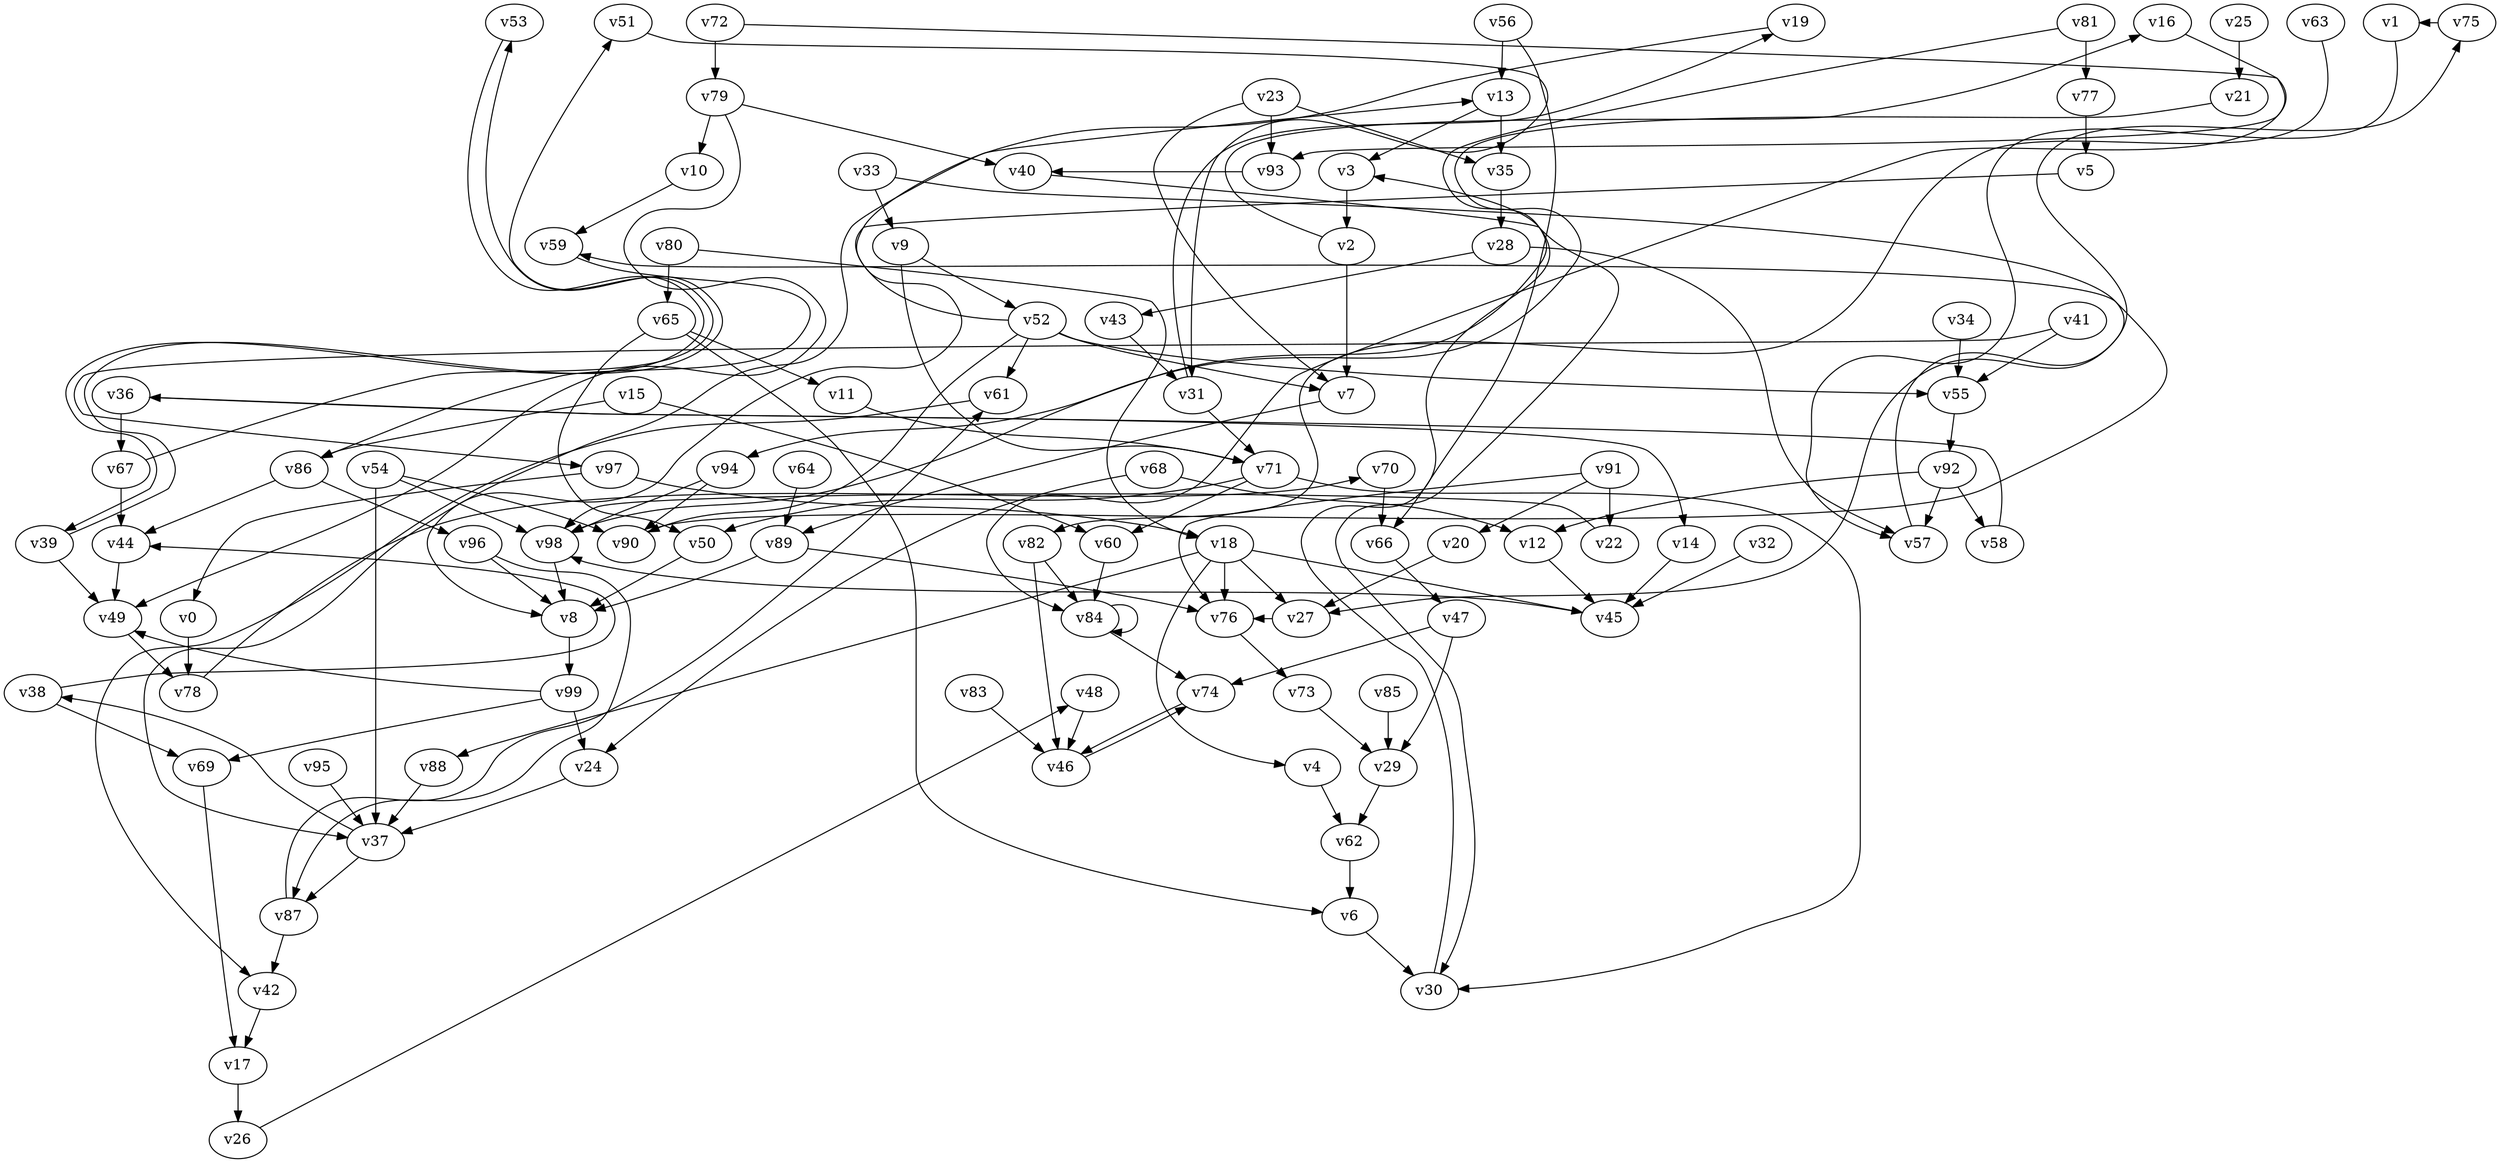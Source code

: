 // Benchmark game 145 - 100 vertices
// time_bound: 27
// targets: v84
digraph G {
    v0 [name="v0", player=1];
    v1 [name="v1", player=0];
    v2 [name="v2", player=0];
    v3 [name="v3", player=1];
    v4 [name="v4", player=0];
    v5 [name="v5", player=0];
    v6 [name="v6", player=0];
    v7 [name="v7", player=0];
    v8 [name="v8", player=0];
    v9 [name="v9", player=1];
    v10 [name="v10", player=0];
    v11 [name="v11", player=0];
    v12 [name="v12", player=0];
    v13 [name="v13", player=1];
    v14 [name="v14", player=0];
    v15 [name="v15", player=0];
    v16 [name="v16", player=0];
    v17 [name="v17", player=0];
    v18 [name="v18", player=1];
    v19 [name="v19", player=0];
    v20 [name="v20", player=0];
    v21 [name="v21", player=0];
    v22 [name="v22", player=0];
    v23 [name="v23", player=1];
    v24 [name="v24", player=1];
    v25 [name="v25", player=0];
    v26 [name="v26", player=1];
    v27 [name="v27", player=1];
    v28 [name="v28", player=1];
    v29 [name="v29", player=1];
    v30 [name="v30", player=1];
    v31 [name="v31", player=0];
    v32 [name="v32", player=0];
    v33 [name="v33", player=0];
    v34 [name="v34", player=0];
    v35 [name="v35", player=0];
    v36 [name="v36", player=1];
    v37 [name="v37", player=0];
    v38 [name="v38", player=1];
    v39 [name="v39", player=1];
    v40 [name="v40", player=1];
    v41 [name="v41", player=1];
    v42 [name="v42", player=1];
    v43 [name="v43", player=1];
    v44 [name="v44", player=0];
    v45 [name="v45", player=0];
    v46 [name="v46", player=1];
    v47 [name="v47", player=0];
    v48 [name="v48", player=0];
    v49 [name="v49", player=1];
    v50 [name="v50", player=1];
    v51 [name="v51", player=1];
    v52 [name="v52", player=0];
    v53 [name="v53", player=1];
    v54 [name="v54", player=0];
    v55 [name="v55", player=0];
    v56 [name="v56", player=0];
    v57 [name="v57", player=0];
    v58 [name="v58", player=0];
    v59 [name="v59", player=0];
    v60 [name="v60", player=1];
    v61 [name="v61", player=0];
    v62 [name="v62", player=0];
    v63 [name="v63", player=1];
    v64 [name="v64", player=0];
    v65 [name="v65", player=1];
    v66 [name="v66", player=1];
    v67 [name="v67", player=0];
    v68 [name="v68", player=1];
    v69 [name="v69", player=0];
    v70 [name="v70", player=1];
    v71 [name="v71", player=0];
    v72 [name="v72", player=0];
    v73 [name="v73", player=0];
    v74 [name="v74", player=1];
    v75 [name="v75", player=0];
    v76 [name="v76", player=0];
    v77 [name="v77", player=1];
    v78 [name="v78", player=0];
    v79 [name="v79", player=1];
    v80 [name="v80", player=1];
    v81 [name="v81", player=1];
    v82 [name="v82", player=1];
    v83 [name="v83", player=0];
    v84 [name="v84", player=1, target=1];
    v85 [name="v85", player=0];
    v86 [name="v86", player=1];
    v87 [name="v87", player=0];
    v88 [name="v88", player=0];
    v89 [name="v89", player=0];
    v90 [name="v90", player=1];
    v91 [name="v91", player=0];
    v92 [name="v92", player=1];
    v93 [name="v93", player=0];
    v94 [name="v94", player=0];
    v95 [name="v95", player=1];
    v96 [name="v96", player=0];
    v97 [name="v97", player=0];
    v98 [name="v98", player=0];
    v99 [name="v99", player=1];

    v0 -> v78;
    v1 -> v57 [constraint="t mod 5 == 0"];
    v2 -> v16 [constraint="t < 5"];
    v3 -> v2;
    v4 -> v62;
    v5 -> v8 [constraint="t >= 5"];
    v6 -> v30;
    v7 -> v89 [constraint="t >= 5"];
    v8 -> v99;
    v9 -> v52;
    v10 -> v59;
    v11 -> v71;
    v12 -> v45;
    v13 -> v35;
    v14 -> v45;
    v15 -> v86;
    v16 -> v84 [constraint="t < 6"];
    v17 -> v26;
    v18 -> v4 [constraint="t mod 3 == 2"];
    v19 -> v37 [constraint="t mod 3 == 0"];
    v20 -> v27;
    v21 -> v94 [constraint="t >= 1"];
    v22 -> v98 [constraint="t >= 1"];
    v23 -> v7;
    v24 -> v37;
    v25 -> v21;
    v26 -> v48 [constraint="t >= 2"];
    v27 -> v76 [constraint="t >= 5"];
    v28 -> v43;
    v29 -> v62;
    v30 -> v3 [constraint="t < 10"];
    v31 -> v19 [constraint="t mod 3 == 1"];
    v32 -> v45;
    v33 -> v27 [constraint="t < 5"];
    v34 -> v55;
    v35 -> v28;
    v36 -> v14 [constraint="t mod 5 == 2"];
    v37 -> v38 [constraint="t >= 1"];
    v38 -> v44 [constraint="t < 14"];
    v39 -> v53 [constraint="t < 11"];
    v40 -> v30 [constraint="t mod 5 == 3"];
    v41 -> v97 [constraint="t mod 3 == 1"];
    v42 -> v17;
    v43 -> v31;
    v44 -> v49;
    v45 -> v98 [constraint="t mod 2 == 0"];
    v46 -> v74 [constraint="t >= 1"];
    v47 -> v29;
    v48 -> v46;
    v49 -> v78;
    v50 -> v8;
    v51 -> v31 [constraint="t < 5"];
    v52 -> v13 [constraint="t mod 5 == 4"];
    v53 -> v39 [constraint="t mod 4 == 1"];
    v54 -> v90;
    v55 -> v92;
    v56 -> v13;
    v57 -> v75 [constraint="t >= 5"];
    v58 -> v36 [constraint="t mod 4 == 3"];
    v59 -> v86 [constraint="t >= 2"];
    v60 -> v84;
    v61 -> v42 [constraint="t >= 1"];
    v62 -> v6;
    v63 -> v82 [constraint="t < 13"];
    v64 -> v89;
    v65 -> v11;
    v66 -> v47;
    v67 -> v51 [constraint="t < 5"];
    v68 -> v24;
    v69 -> v17;
    v70 -> v66;
    v71 -> v30;
    v72 -> v93 [constraint="t mod 4 == 1"];
    v73 -> v29;
    v74 -> v46;
    v75 -> v1 [constraint="t >= 4"];
    v76 -> v73;
    v77 -> v5;
    v78 -> v70 [constraint="t < 15"];
    v79 -> v49 [constraint="t mod 5 == 1"];
    v80 -> v18 [constraint="t < 11"];
    v81 -> v98 [constraint="t < 10"];
    v82 -> v46;
    v83 -> v46;
    v84 -> v84;
    v85 -> v29;
    v86 -> v44;
    v87 -> v61 [constraint="t < 13"];
    v88 -> v37;
    v89 -> v76;
    v90 -> v59 [constraint="t < 14"];
    v91 -> v76 [constraint="t < 11"];
    v92 -> v12;
    v93 -> v40 [constraint="t >= 4"];
    v94 -> v90;
    v95 -> v37;
    v96 -> v87 [constraint="t mod 5 == 2"];
    v97 -> v0;
    v98 -> v8;
    v99 -> v49 [constraint="t mod 5 == 0"];
    v92 -> v57;
    v96 -> v8;
    v13 -> v3;
    v54 -> v37;
    v65 -> v6;
    v97 -> v18;
    v99 -> v24;
    v18 -> v45;
    v86 -> v96;
    v65 -> v50;
    v72 -> v79;
    v80 -> v65;
    v2 -> v7;
    v99 -> v69;
    v68 -> v12;
    v36 -> v67;
    v38 -> v69;
    v81 -> v77;
    v39 -> v49;
    v87 -> v42;
    v33 -> v9;
    v89 -> v8;
    v23 -> v35;
    v91 -> v22;
    v18 -> v76;
    v52 -> v7;
    v54 -> v98;
    v79 -> v10;
    v31 -> v71;
    v23 -> v93;
    v15 -> v60;
    v91 -> v20;
    v94 -> v98;
    v79 -> v40;
    v18 -> v88;
    v9 -> v71;
    v52 -> v55;
    v56 -> v66;
    v18 -> v27;
    v84 -> v74;
    v52 -> v61;
    v41 -> v55;
    v92 -> v58;
    v52 -> v90;
    v47 -> v74;
    v37 -> v87;
    v71 -> v50;
    v28 -> v57;
    v71 -> v60;
    v82 -> v84;
    v67 -> v44;
}
